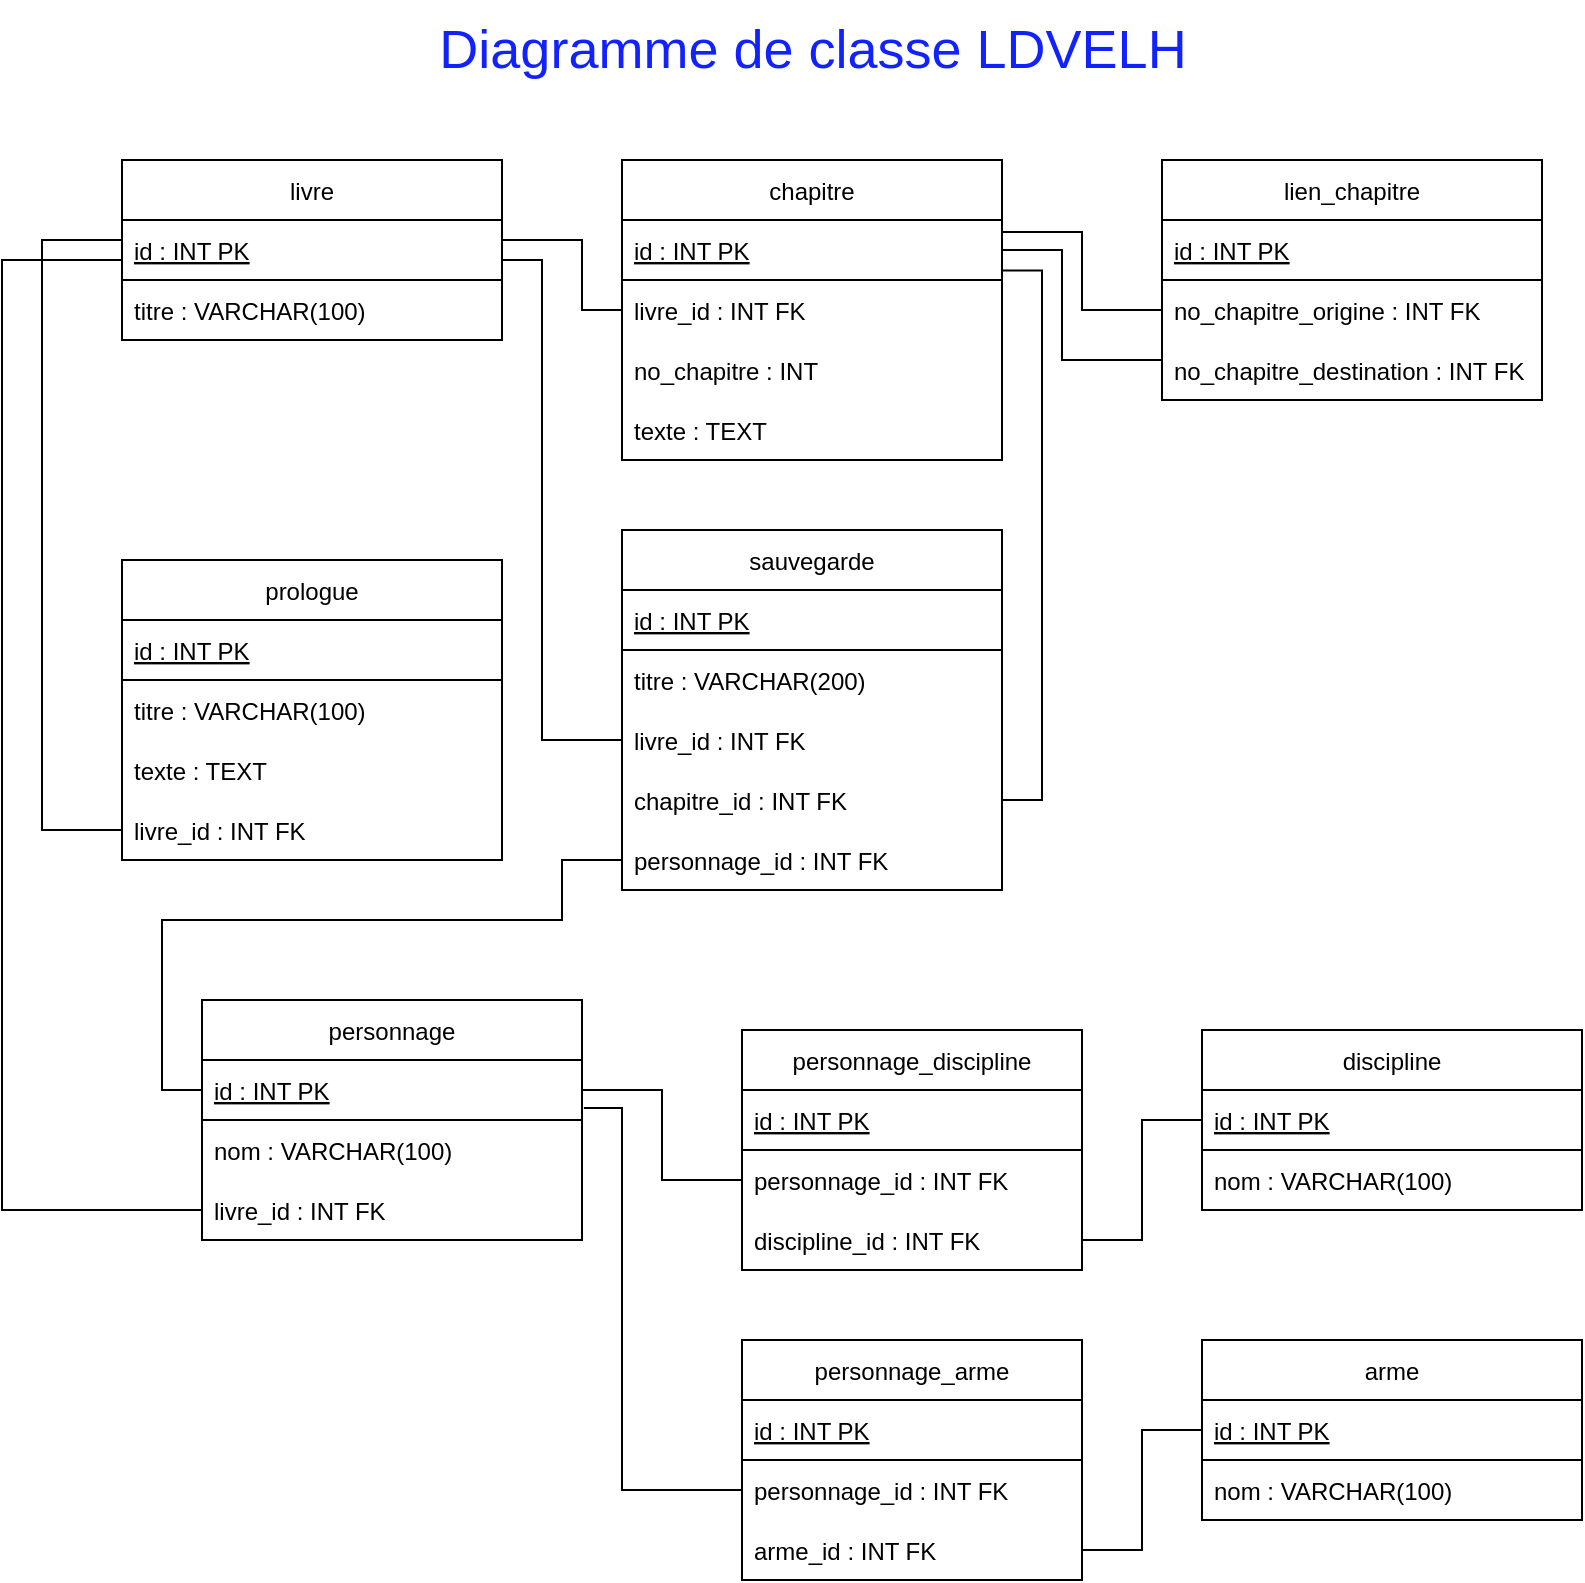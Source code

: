 <mxfile version="20.3.0" type="device"><diagram id="NopM6Wulpvbgq1TQ_q3f" name="Page-1"><mxGraphModel dx="1102" dy="677" grid="1" gridSize="10" guides="1" tooltips="1" connect="1" arrows="1" fold="1" page="1" pageScale="1" pageWidth="827" pageHeight="1169" math="0" shadow="0"><root><mxCell id="0"/><mxCell id="1" parent="0"/><mxCell id="BQHKLI305ECCxU259WGr-2" value="livre" style="swimlane;fontStyle=0;childLayout=stackLayout;horizontal=1;startSize=30;horizontalStack=0;resizeParent=1;resizeParentMax=0;resizeLast=0;collapsible=1;marginBottom=0;" parent="1" vertex="1"><mxGeometry x="80" y="80" width="190" height="90" as="geometry"/></mxCell><mxCell id="BQHKLI305ECCxU259WGr-3" value="id : INT PK" style="text;strokeColor=default;fillColor=none;align=left;verticalAlign=middle;spacingLeft=4;spacingRight=4;overflow=hidden;points=[[0,0.5],[1,0.5]];portConstraint=eastwest;rotatable=0;fontStyle=4" parent="BQHKLI305ECCxU259WGr-2" vertex="1"><mxGeometry y="30" width="190" height="30" as="geometry"/></mxCell><mxCell id="BQHKLI305ECCxU259WGr-4" value="titre : VARCHAR(100)" style="text;strokeColor=none;fillColor=none;align=left;verticalAlign=middle;spacingLeft=4;spacingRight=4;overflow=hidden;points=[[0,0.5],[1,0.5]];portConstraint=eastwest;rotatable=0;" parent="BQHKLI305ECCxU259WGr-2" vertex="1"><mxGeometry y="60" width="190" height="30" as="geometry"/></mxCell><mxCell id="BQHKLI305ECCxU259WGr-6" value="chapitre" style="swimlane;fontStyle=0;childLayout=stackLayout;horizontal=1;startSize=30;horizontalStack=0;resizeParent=1;resizeParentMax=0;resizeLast=0;collapsible=1;marginBottom=0;" parent="1" vertex="1"><mxGeometry x="330" y="80" width="190" height="150" as="geometry"/></mxCell><mxCell id="BQHKLI305ECCxU259WGr-11" value="id : INT PK" style="text;strokeColor=default;fillColor=none;align=left;verticalAlign=middle;spacingLeft=4;spacingRight=4;overflow=hidden;points=[[0,0.5],[1,0.5]];portConstraint=eastwest;rotatable=0;fontStyle=4" parent="BQHKLI305ECCxU259WGr-6" vertex="1"><mxGeometry y="30" width="190" height="30" as="geometry"/></mxCell><mxCell id="O6nsG5_zqDC8bhb_hdVM-16" value="livre_id : INT FK" style="text;strokeColor=none;fillColor=none;align=left;verticalAlign=middle;spacingLeft=4;spacingRight=4;overflow=hidden;points=[[0,0.5],[1,0.5]];portConstraint=eastwest;rotatable=0;" parent="BQHKLI305ECCxU259WGr-6" vertex="1"><mxGeometry y="60" width="190" height="30" as="geometry"/></mxCell><mxCell id="BQHKLI305ECCxU259WGr-8" value="no_chapitre : INT" style="text;strokeColor=none;fillColor=none;align=left;verticalAlign=middle;spacingLeft=4;spacingRight=4;overflow=hidden;points=[[0,0.5],[1,0.5]];portConstraint=eastwest;rotatable=0;" parent="BQHKLI305ECCxU259WGr-6" vertex="1"><mxGeometry y="90" width="190" height="30" as="geometry"/></mxCell><mxCell id="O6nsG5_zqDC8bhb_hdVM-5" value="texte : TEXT" style="text;strokeColor=none;fillColor=none;align=left;verticalAlign=middle;spacingLeft=4;spacingRight=4;overflow=hidden;points=[[0,0.5],[1,0.5]];portConstraint=eastwest;rotatable=0;" parent="BQHKLI305ECCxU259WGr-6" vertex="1"><mxGeometry y="120" width="190" height="30" as="geometry"/></mxCell><mxCell id="BQHKLI305ECCxU259WGr-12" value="discipline" style="swimlane;fontStyle=0;childLayout=stackLayout;horizontal=1;startSize=30;horizontalStack=0;resizeParent=1;resizeParentMax=0;resizeLast=0;collapsible=1;marginBottom=0;" parent="1" vertex="1"><mxGeometry x="620" y="515" width="190" height="90" as="geometry"/></mxCell><mxCell id="BQHKLI305ECCxU259WGr-13" value="id : INT PK" style="text;strokeColor=default;fillColor=none;align=left;verticalAlign=middle;spacingLeft=4;spacingRight=4;overflow=hidden;points=[[0,0.5],[1,0.5]];portConstraint=eastwest;rotatable=0;fontStyle=4" parent="BQHKLI305ECCxU259WGr-12" vertex="1"><mxGeometry y="30" width="190" height="30" as="geometry"/></mxCell><mxCell id="BQHKLI305ECCxU259WGr-14" value="nom : VARCHAR(100)" style="text;strokeColor=none;fillColor=none;align=left;verticalAlign=middle;spacingLeft=4;spacingRight=4;overflow=hidden;points=[[0,0.5],[1,0.5]];portConstraint=eastwest;rotatable=0;" parent="BQHKLI305ECCxU259WGr-12" vertex="1"><mxGeometry y="60" width="190" height="30" as="geometry"/></mxCell><mxCell id="BQHKLI305ECCxU259WGr-16" value="arme" style="swimlane;fontStyle=0;childLayout=stackLayout;horizontal=1;startSize=30;horizontalStack=0;resizeParent=1;resizeParentMax=0;resizeLast=0;collapsible=1;marginBottom=0;" parent="1" vertex="1"><mxGeometry x="620" y="670" width="190" height="90" as="geometry"/></mxCell><mxCell id="BQHKLI305ECCxU259WGr-17" value="id : INT PK" style="text;strokeColor=default;fillColor=none;align=left;verticalAlign=middle;spacingLeft=4;spacingRight=4;overflow=hidden;points=[[0,0.5],[1,0.5]];portConstraint=eastwest;rotatable=0;fontStyle=4" parent="BQHKLI305ECCxU259WGr-16" vertex="1"><mxGeometry y="30" width="190" height="30" as="geometry"/></mxCell><mxCell id="BQHKLI305ECCxU259WGr-18" value="nom : VARCHAR(100)" style="text;strokeColor=none;fillColor=none;align=left;verticalAlign=middle;spacingLeft=4;spacingRight=4;overflow=hidden;points=[[0,0.5],[1,0.5]];portConstraint=eastwest;rotatable=0;" parent="BQHKLI305ECCxU259WGr-16" vertex="1"><mxGeometry y="60" width="190" height="30" as="geometry"/></mxCell><mxCell id="BQHKLI305ECCxU259WGr-20" value="personnage_discipline" style="swimlane;fontStyle=0;childLayout=stackLayout;horizontal=1;startSize=30;horizontalStack=0;resizeParent=1;resizeParentMax=0;resizeLast=0;collapsible=1;marginBottom=0;" parent="1" vertex="1"><mxGeometry x="390" y="515" width="170" height="120" as="geometry"/></mxCell><mxCell id="BQHKLI305ECCxU259WGr-21" value="id : INT PK" style="text;strokeColor=default;fillColor=none;align=left;verticalAlign=middle;spacingLeft=4;spacingRight=4;overflow=hidden;points=[[0,0.5],[1,0.5]];portConstraint=eastwest;rotatable=0;fontStyle=4" parent="BQHKLI305ECCxU259WGr-20" vertex="1"><mxGeometry y="30" width="170" height="30" as="geometry"/></mxCell><mxCell id="BQHKLI305ECCxU259WGr-22" value="personnage_id : INT FK" style="text;strokeColor=none;fillColor=none;align=left;verticalAlign=middle;spacingLeft=4;spacingRight=4;overflow=hidden;points=[[0,0.5],[1,0.5]];portConstraint=eastwest;rotatable=0;" parent="BQHKLI305ECCxU259WGr-20" vertex="1"><mxGeometry y="60" width="170" height="30" as="geometry"/></mxCell><mxCell id="O6nsG5_zqDC8bhb_hdVM-31" value="discipline_id : INT FK" style="text;strokeColor=none;fillColor=none;align=left;verticalAlign=middle;spacingLeft=4;spacingRight=4;overflow=hidden;points=[[0,0.5],[1,0.5]];portConstraint=eastwest;rotatable=0;" parent="BQHKLI305ECCxU259WGr-20" vertex="1"><mxGeometry y="90" width="170" height="30" as="geometry"/></mxCell><mxCell id="GLPWIzq84k1cYlnUEyvO-2" value="&lt;font color=&quot;#1222ff&quot; style=&quot;font-size: 27px;&quot;&gt;Diagramme de classe LDVELH&lt;/font&gt;" style="text;html=1;align=center;verticalAlign=middle;resizable=0;points=[];autosize=1;strokeColor=none;fillColor=none;" parent="1" vertex="1"><mxGeometry x="225" width="400" height="50" as="geometry"/></mxCell><mxCell id="O6nsG5_zqDC8bhb_hdVM-11" style="edgeStyle=orthogonalEdgeStyle;rounded=0;orthogonalLoop=1;jettySize=auto;html=1;entryX=1;entryY=0.2;entryDx=0;entryDy=0;entryPerimeter=0;endArrow=none;endFill=0;exitX=0;exitY=0.5;exitDx=0;exitDy=0;" parent="1" source="O6nsG5_zqDC8bhb_hdVM-3" target="BQHKLI305ECCxU259WGr-11" edge="1"><mxGeometry relative="1" as="geometry"/></mxCell><mxCell id="O6nsG5_zqDC8bhb_hdVM-1" value="lien_chapitre" style="swimlane;fontStyle=0;childLayout=stackLayout;horizontal=1;startSize=30;horizontalStack=0;resizeParent=1;resizeParentMax=0;resizeLast=0;collapsible=1;marginBottom=0;" parent="1" vertex="1"><mxGeometry x="600" y="80" width="190" height="120" as="geometry"/></mxCell><mxCell id="O6nsG5_zqDC8bhb_hdVM-2" value="id : INT PK" style="text;strokeColor=default;fillColor=none;align=left;verticalAlign=middle;spacingLeft=4;spacingRight=4;overflow=hidden;points=[[0,0.5],[1,0.5]];portConstraint=eastwest;rotatable=0;fontStyle=4" parent="O6nsG5_zqDC8bhb_hdVM-1" vertex="1"><mxGeometry y="30" width="190" height="30" as="geometry"/></mxCell><mxCell id="O6nsG5_zqDC8bhb_hdVM-3" value="no_chapitre_origine : INT FK" style="text;strokeColor=none;fillColor=none;align=left;verticalAlign=middle;spacingLeft=4;spacingRight=4;overflow=hidden;points=[[0,0.5],[1,0.5]];portConstraint=eastwest;rotatable=0;" parent="O6nsG5_zqDC8bhb_hdVM-1" vertex="1"><mxGeometry y="60" width="190" height="30" as="geometry"/></mxCell><mxCell id="O6nsG5_zqDC8bhb_hdVM-4" value="no_chapitre_destination : INT FK" style="text;strokeColor=none;fillColor=none;align=left;verticalAlign=middle;spacingLeft=4;spacingRight=4;overflow=hidden;points=[[0,0.5],[1,0.5]];portConstraint=eastwest;rotatable=0;" parent="O6nsG5_zqDC8bhb_hdVM-1" vertex="1"><mxGeometry y="90" width="190" height="30" as="geometry"/></mxCell><mxCell id="O6nsG5_zqDC8bhb_hdVM-6" value="prologue" style="swimlane;fontStyle=0;childLayout=stackLayout;horizontal=1;startSize=30;horizontalStack=0;resizeParent=1;resizeParentMax=0;resizeLast=0;collapsible=1;marginBottom=0;" parent="1" vertex="1"><mxGeometry x="80" y="280" width="190" height="150" as="geometry"/></mxCell><mxCell id="O6nsG5_zqDC8bhb_hdVM-7" value="id : INT PK" style="text;strokeColor=default;fillColor=none;align=left;verticalAlign=middle;spacingLeft=4;spacingRight=4;overflow=hidden;points=[[0,0.5],[1,0.5]];portConstraint=eastwest;rotatable=0;fontStyle=4" parent="O6nsG5_zqDC8bhb_hdVM-6" vertex="1"><mxGeometry y="30" width="190" height="30" as="geometry"/></mxCell><mxCell id="O6nsG5_zqDC8bhb_hdVM-8" value="titre : VARCHAR(100)" style="text;strokeColor=none;fillColor=none;align=left;verticalAlign=middle;spacingLeft=4;spacingRight=4;overflow=hidden;points=[[0,0.5],[1,0.5]];portConstraint=eastwest;rotatable=0;" parent="O6nsG5_zqDC8bhb_hdVM-6" vertex="1"><mxGeometry y="60" width="190" height="30" as="geometry"/></mxCell><mxCell id="O6nsG5_zqDC8bhb_hdVM-9" value="texte : TEXT" style="text;strokeColor=none;fillColor=none;align=left;verticalAlign=middle;spacingLeft=4;spacingRight=4;overflow=hidden;points=[[0,0.5],[1,0.5]];portConstraint=eastwest;rotatable=0;" parent="O6nsG5_zqDC8bhb_hdVM-6" vertex="1"><mxGeometry y="90" width="190" height="30" as="geometry"/></mxCell><mxCell id="O6nsG5_zqDC8bhb_hdVM-20" value="livre_id : INT FK" style="text;strokeColor=none;fillColor=none;align=left;verticalAlign=middle;spacingLeft=4;spacingRight=4;overflow=hidden;points=[[0,0.5],[1,0.5]];portConstraint=eastwest;rotatable=0;" parent="O6nsG5_zqDC8bhb_hdVM-6" vertex="1"><mxGeometry y="120" width="190" height="30" as="geometry"/></mxCell><mxCell id="O6nsG5_zqDC8bhb_hdVM-12" style="edgeStyle=orthogonalEdgeStyle;rounded=0;orthogonalLoop=1;jettySize=auto;html=1;entryX=1;entryY=0.5;entryDx=0;entryDy=0;endArrow=none;endFill=0;" parent="1" source="O6nsG5_zqDC8bhb_hdVM-4" target="BQHKLI305ECCxU259WGr-11" edge="1"><mxGeometry relative="1" as="geometry"><Array as="points"><mxPoint x="550" y="180"/><mxPoint x="550" y="125"/></Array></mxGeometry></mxCell><mxCell id="O6nsG5_zqDC8bhb_hdVM-18" style="edgeStyle=orthogonalEdgeStyle;rounded=0;orthogonalLoop=1;jettySize=auto;html=1;entryX=1;entryY=0.5;entryDx=0;entryDy=0;endArrow=none;endFill=0;" parent="1" source="O6nsG5_zqDC8bhb_hdVM-16" target="BQHKLI305ECCxU259WGr-3" edge="1"><mxGeometry relative="1" as="geometry"><Array as="points"><mxPoint x="310" y="155"/><mxPoint x="310" y="120"/><mxPoint x="270" y="120"/></Array></mxGeometry></mxCell><mxCell id="O6nsG5_zqDC8bhb_hdVM-21" style="edgeStyle=orthogonalEdgeStyle;rounded=0;orthogonalLoop=1;jettySize=auto;html=1;entryX=0;entryY=0.5;entryDx=0;entryDy=0;endArrow=none;endFill=0;" parent="1" source="O6nsG5_zqDC8bhb_hdVM-20" target="BQHKLI305ECCxU259WGr-3" edge="1"><mxGeometry relative="1" as="geometry"><Array as="points"><mxPoint x="40" y="415"/><mxPoint x="40" y="120"/><mxPoint x="80" y="120"/></Array></mxGeometry></mxCell><mxCell id="O6nsG5_zqDC8bhb_hdVM-24" value="personnage" style="swimlane;fontStyle=0;childLayout=stackLayout;horizontal=1;startSize=30;horizontalStack=0;resizeParent=1;resizeParentMax=0;resizeLast=0;collapsible=1;marginBottom=0;" parent="1" vertex="1"><mxGeometry x="120" y="500" width="190" height="120" as="geometry"/></mxCell><mxCell id="O6nsG5_zqDC8bhb_hdVM-25" value="id : INT PK" style="text;strokeColor=default;fillColor=none;align=left;verticalAlign=middle;spacingLeft=4;spacingRight=4;overflow=hidden;points=[[0,0.5],[1,0.5]];portConstraint=eastwest;rotatable=0;fontStyle=4" parent="O6nsG5_zqDC8bhb_hdVM-24" vertex="1"><mxGeometry y="30" width="190" height="30" as="geometry"/></mxCell><mxCell id="O6nsG5_zqDC8bhb_hdVM-26" value="nom : VARCHAR(100)" style="text;strokeColor=none;fillColor=none;align=left;verticalAlign=middle;spacingLeft=4;spacingRight=4;overflow=hidden;points=[[0,0.5],[1,0.5]];portConstraint=eastwest;rotatable=0;" parent="O6nsG5_zqDC8bhb_hdVM-24" vertex="1"><mxGeometry y="60" width="190" height="30" as="geometry"/></mxCell><mxCell id="O6nsG5_zqDC8bhb_hdVM-44" value="livre_id : INT FK" style="text;strokeColor=none;fillColor=none;align=left;verticalAlign=middle;spacingLeft=4;spacingRight=4;overflow=hidden;points=[[0,0.5],[1,0.5]];portConstraint=eastwest;rotatable=0;" parent="O6nsG5_zqDC8bhb_hdVM-24" vertex="1"><mxGeometry y="90" width="190" height="30" as="geometry"/></mxCell><mxCell id="O6nsG5_zqDC8bhb_hdVM-32" style="edgeStyle=orthogonalEdgeStyle;rounded=0;orthogonalLoop=1;jettySize=auto;html=1;entryX=1;entryY=0.5;entryDx=0;entryDy=0;endArrow=none;endFill=0;" parent="1" source="BQHKLI305ECCxU259WGr-22" target="O6nsG5_zqDC8bhb_hdVM-25" edge="1"><mxGeometry relative="1" as="geometry"/></mxCell><mxCell id="O6nsG5_zqDC8bhb_hdVM-33" style="edgeStyle=orthogonalEdgeStyle;rounded=0;orthogonalLoop=1;jettySize=auto;html=1;entryX=0;entryY=0.5;entryDx=0;entryDy=0;endArrow=none;endFill=0;" parent="1" source="O6nsG5_zqDC8bhb_hdVM-31" target="BQHKLI305ECCxU259WGr-13" edge="1"><mxGeometry relative="1" as="geometry"/></mxCell><mxCell id="O6nsG5_zqDC8bhb_hdVM-34" value="personnage_arme" style="swimlane;fontStyle=0;childLayout=stackLayout;horizontal=1;startSize=30;horizontalStack=0;resizeParent=1;resizeParentMax=0;resizeLast=0;collapsible=1;marginBottom=0;" parent="1" vertex="1"><mxGeometry x="390" y="670" width="170" height="120" as="geometry"/></mxCell><mxCell id="O6nsG5_zqDC8bhb_hdVM-35" value="id : INT PK" style="text;strokeColor=default;fillColor=none;align=left;verticalAlign=middle;spacingLeft=4;spacingRight=4;overflow=hidden;points=[[0,0.5],[1,0.5]];portConstraint=eastwest;rotatable=0;fontStyle=4" parent="O6nsG5_zqDC8bhb_hdVM-34" vertex="1"><mxGeometry y="30" width="170" height="30" as="geometry"/></mxCell><mxCell id="O6nsG5_zqDC8bhb_hdVM-36" value="personnage_id : INT FK" style="text;strokeColor=none;fillColor=none;align=left;verticalAlign=middle;spacingLeft=4;spacingRight=4;overflow=hidden;points=[[0,0.5],[1,0.5]];portConstraint=eastwest;rotatable=0;" parent="O6nsG5_zqDC8bhb_hdVM-34" vertex="1"><mxGeometry y="60" width="170" height="30" as="geometry"/></mxCell><mxCell id="O6nsG5_zqDC8bhb_hdVM-41" value="arme_id : INT FK" style="text;strokeColor=none;fillColor=none;align=left;verticalAlign=middle;spacingLeft=4;spacingRight=4;overflow=hidden;points=[[0,0.5],[1,0.5]];portConstraint=eastwest;rotatable=0;" parent="O6nsG5_zqDC8bhb_hdVM-34" vertex="1"><mxGeometry y="90" width="170" height="30" as="geometry"/></mxCell><mxCell id="O6nsG5_zqDC8bhb_hdVM-42" style="edgeStyle=orthogonalEdgeStyle;rounded=0;orthogonalLoop=1;jettySize=auto;html=1;entryX=0;entryY=0.5;entryDx=0;entryDy=0;endArrow=none;endFill=0;" parent="1" source="O6nsG5_zqDC8bhb_hdVM-41" target="BQHKLI305ECCxU259WGr-17" edge="1"><mxGeometry relative="1" as="geometry"/></mxCell><mxCell id="O6nsG5_zqDC8bhb_hdVM-43" style="edgeStyle=orthogonalEdgeStyle;rounded=0;orthogonalLoop=1;jettySize=auto;html=1;entryX=1.005;entryY=0.8;entryDx=0;entryDy=0;entryPerimeter=0;endArrow=none;endFill=0;" parent="1" source="O6nsG5_zqDC8bhb_hdVM-36" target="O6nsG5_zqDC8bhb_hdVM-25" edge="1"><mxGeometry relative="1" as="geometry"><Array as="points"><mxPoint x="330" y="745"/><mxPoint x="330" y="554"/></Array></mxGeometry></mxCell><mxCell id="O6nsG5_zqDC8bhb_hdVM-45" style="edgeStyle=orthogonalEdgeStyle;rounded=0;orthogonalLoop=1;jettySize=auto;html=1;endArrow=none;endFill=0;entryX=0;entryY=0.5;entryDx=0;entryDy=0;exitX=0;exitY=0.5;exitDx=0;exitDy=0;" parent="1" source="O6nsG5_zqDC8bhb_hdVM-44" target="BQHKLI305ECCxU259WGr-3" edge="1"><mxGeometry relative="1" as="geometry"><mxPoint x="70" y="140" as="targetPoint"/><Array as="points"><mxPoint x="20" y="605"/><mxPoint x="20" y="130"/><mxPoint x="80" y="130"/></Array><mxPoint x="100" y="630" as="sourcePoint"/></mxGeometry></mxCell><mxCell id="2bcKANEuORKURMac5L5q-7" style="edgeStyle=orthogonalEdgeStyle;rounded=0;orthogonalLoop=1;jettySize=auto;html=1;entryX=1;entryY=0.84;entryDx=0;entryDy=0;entryPerimeter=0;endArrow=none;endFill=0;" parent="1" source="2bcKANEuORKURMac5L5q-1" target="BQHKLI305ECCxU259WGr-3" edge="1"><mxGeometry relative="1" as="geometry"><mxPoint x="80" y="130" as="targetPoint"/><Array as="points"><mxPoint x="290" y="370"/><mxPoint x="290" y="130"/><mxPoint x="270" y="130"/></Array></mxGeometry></mxCell><mxCell id="2bcKANEuORKURMac5L5q-1" value="sauvegarde" style="swimlane;fontStyle=0;childLayout=stackLayout;horizontal=1;startSize=30;horizontalStack=0;resizeParent=1;resizeParentMax=0;resizeLast=0;collapsible=1;marginBottom=0;" parent="1" vertex="1"><mxGeometry x="330" y="265" width="190" height="180" as="geometry"/></mxCell><mxCell id="2bcKANEuORKURMac5L5q-2" value="id : INT PK" style="text;strokeColor=default;fillColor=none;align=left;verticalAlign=middle;spacingLeft=4;spacingRight=4;overflow=hidden;points=[[0,0.5],[1,0.5]];portConstraint=eastwest;rotatable=0;fontStyle=4" parent="2bcKANEuORKURMac5L5q-1" vertex="1"><mxGeometry y="30" width="190" height="30" as="geometry"/></mxCell><mxCell id="2bcKANEuORKURMac5L5q-3" value="titre : VARCHAR(200)" style="text;strokeColor=none;fillColor=none;align=left;verticalAlign=middle;spacingLeft=4;spacingRight=4;overflow=hidden;points=[[0,0.5],[1,0.5]];portConstraint=eastwest;rotatable=0;" parent="2bcKANEuORKURMac5L5q-1" vertex="1"><mxGeometry y="60" width="190" height="30" as="geometry"/></mxCell><mxCell id="2bcKANEuORKURMac5L5q-5" value="livre_id : INT FK" style="text;strokeColor=none;fillColor=none;align=left;verticalAlign=middle;spacingLeft=4;spacingRight=4;overflow=hidden;points=[[0,0.5],[1,0.5]];portConstraint=eastwest;rotatable=0;" parent="2bcKANEuORKURMac5L5q-1" vertex="1"><mxGeometry y="90" width="190" height="30" as="geometry"/></mxCell><mxCell id="2bcKANEuORKURMac5L5q-4" value="chapitre_id : INT FK" style="text;strokeColor=none;fillColor=none;align=left;verticalAlign=middle;spacingLeft=4;spacingRight=4;overflow=hidden;points=[[0,0.5],[1,0.5]];portConstraint=eastwest;rotatable=0;" parent="2bcKANEuORKURMac5L5q-1" vertex="1"><mxGeometry y="120" width="190" height="30" as="geometry"/></mxCell><mxCell id="2bcKANEuORKURMac5L5q-6" value="personnage_id : INT FK" style="text;strokeColor=none;fillColor=none;align=left;verticalAlign=middle;spacingLeft=4;spacingRight=4;overflow=hidden;points=[[0,0.5],[1,0.5]];portConstraint=eastwest;rotatable=0;" parent="2bcKANEuORKURMac5L5q-1" vertex="1"><mxGeometry y="150" width="190" height="30" as="geometry"/></mxCell><mxCell id="2bcKANEuORKURMac5L5q-8" style="edgeStyle=orthogonalEdgeStyle;rounded=0;orthogonalLoop=1;jettySize=auto;html=1;endArrow=none;endFill=0;entryX=0.998;entryY=0.84;entryDx=0;entryDy=0;entryPerimeter=0;" parent="1" source="2bcKANEuORKURMac5L5q-4" target="BQHKLI305ECCxU259WGr-11" edge="1"><mxGeometry relative="1" as="geometry"><mxPoint x="540" y="140" as="targetPoint"/><Array as="points"><mxPoint x="540" y="400"/><mxPoint x="540" y="135"/></Array></mxGeometry></mxCell><mxCell id="2bcKANEuORKURMac5L5q-9" style="edgeStyle=orthogonalEdgeStyle;rounded=0;orthogonalLoop=1;jettySize=auto;html=1;entryX=0;entryY=0.5;entryDx=0;entryDy=0;endArrow=none;endFill=0;" parent="1" source="2bcKANEuORKURMac5L5q-6" target="O6nsG5_zqDC8bhb_hdVM-25" edge="1"><mxGeometry relative="1" as="geometry"><Array as="points"><mxPoint x="300" y="430"/><mxPoint x="300" y="460"/><mxPoint x="100" y="460"/><mxPoint x="100" y="545"/></Array></mxGeometry></mxCell></root></mxGraphModel></diagram></mxfile>